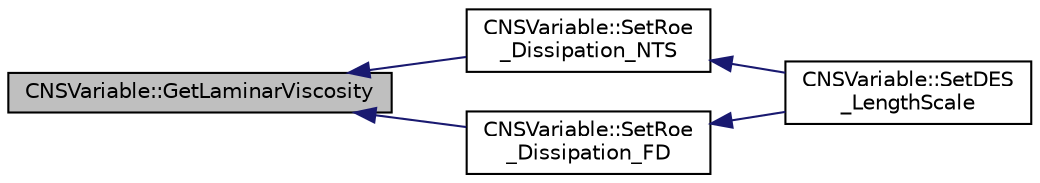 digraph "CNSVariable::GetLaminarViscosity"
{
  edge [fontname="Helvetica",fontsize="10",labelfontname="Helvetica",labelfontsize="10"];
  node [fontname="Helvetica",fontsize="10",shape=record];
  rankdir="LR";
  Node15 [label="CNSVariable::GetLaminarViscosity",height=0.2,width=0.4,color="black", fillcolor="grey75", style="filled", fontcolor="black"];
  Node15 -> Node16 [dir="back",color="midnightblue",fontsize="10",style="solid",fontname="Helvetica"];
  Node16 [label="CNSVariable::SetRoe\l_Dissipation_NTS",height=0.2,width=0.4,color="black", fillcolor="white", style="filled",URL="$class_c_n_s_variable.html#ae8391103a386186f112deaa91e04cee7",tooltip="Set the new solution for Roe Dissipation. "];
  Node16 -> Node17 [dir="back",color="midnightblue",fontsize="10",style="solid",fontname="Helvetica"];
  Node17 [label="CNSVariable::SetDES\l_LengthScale",height=0.2,width=0.4,color="black", fillcolor="white", style="filled",URL="$class_c_n_s_variable.html#aca7fe9700e82ef10f56502f373c397e5",tooltip="Set the DES Length Scale. "];
  Node15 -> Node18 [dir="back",color="midnightblue",fontsize="10",style="solid",fontname="Helvetica"];
  Node18 [label="CNSVariable::SetRoe\l_Dissipation_FD",height=0.2,width=0.4,color="black", fillcolor="white", style="filled",URL="$class_c_n_s_variable.html#a71e190265f85ef8f0cb414275dba59f7",tooltip="Set the new solution for Roe Dissipation. "];
  Node18 -> Node17 [dir="back",color="midnightblue",fontsize="10",style="solid",fontname="Helvetica"];
}

